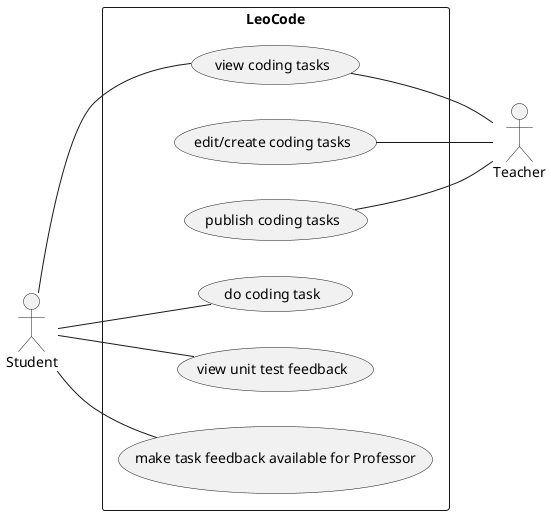 @startuml

left to right direction
:Student:
:Teacher:
rectangle LeoCode{

Student -- (view coding tasks)
Student -- (do coding task)
Student -- (view unit test feedback)
Student -- (make task feedback available for Professor)

Teacher -up- (publish coding tasks)
Teacher -up- (edit/create coding tasks)
Teacher -up- (view coding tasks)
'(do coding task) -- (edit/create coding tasks)

@enduml
